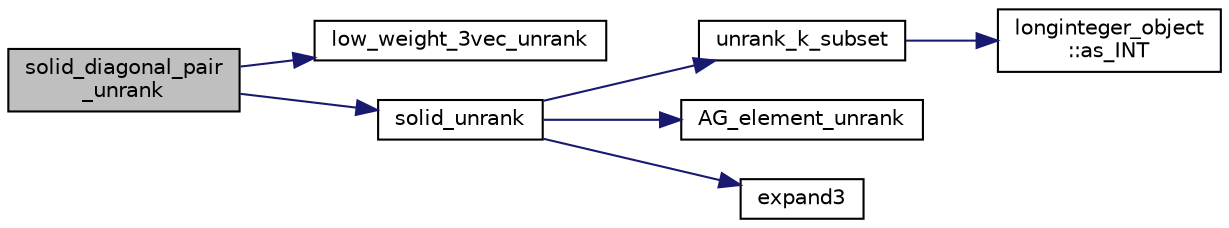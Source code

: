 digraph "solid_diagonal_pair_unrank"
{
  edge [fontname="Helvetica",fontsize="10",labelfontname="Helvetica",labelfontsize="10"];
  node [fontname="Helvetica",fontsize="10",shape=record];
  rankdir="LR";
  Node732 [label="solid_diagonal_pair\l_unrank",height=0.2,width=0.4,color="black", fillcolor="grey75", style="filled", fontcolor="black"];
  Node732 -> Node733 [color="midnightblue",fontsize="10",style="solid",fontname="Helvetica"];
  Node733 [label="low_weight_3vec_unrank",height=0.2,width=0.4,color="black", fillcolor="white", style="filled",URL="$de/d10/hamming_8_c.html#a1398a45306d2ca08a82acf0587f6302e"];
  Node732 -> Node734 [color="midnightblue",fontsize="10",style="solid",fontname="Helvetica"];
  Node734 [label="solid_unrank",height=0.2,width=0.4,color="black", fillcolor="white", style="filled",URL="$de/d10/hamming_8_c.html#ae8486b0f2df6bfbb6fd8d039cd2291a9"];
  Node734 -> Node735 [color="midnightblue",fontsize="10",style="solid",fontname="Helvetica"];
  Node735 [label="unrank_k_subset",height=0.2,width=0.4,color="black", fillcolor="white", style="filled",URL="$d2/d7c/combinatorics_8_c.html#a709dbec12f4da5bb02b9352d45a2c77d"];
  Node735 -> Node736 [color="midnightblue",fontsize="10",style="solid",fontname="Helvetica"];
  Node736 [label="longinteger_object\l::as_INT",height=0.2,width=0.4,color="black", fillcolor="white", style="filled",URL="$dd/d7e/classlonginteger__object.html#afb992d4679a6741acc63c8bcba27971e"];
  Node734 -> Node737 [color="midnightblue",fontsize="10",style="solid",fontname="Helvetica"];
  Node737 [label="AG_element_unrank",height=0.2,width=0.4,color="black", fillcolor="white", style="filled",URL="$d4/d67/geometry_8h.html#a4a33b86c87b2879b97cfa1327abe2885"];
  Node734 -> Node738 [color="midnightblue",fontsize="10",style="solid",fontname="Helvetica"];
  Node738 [label="expand3",height=0.2,width=0.4,color="black", fillcolor="white", style="filled",URL="$de/d10/hamming_8_c.html#a965946cb0a131153ea37be3b465fa0f0"];
}
